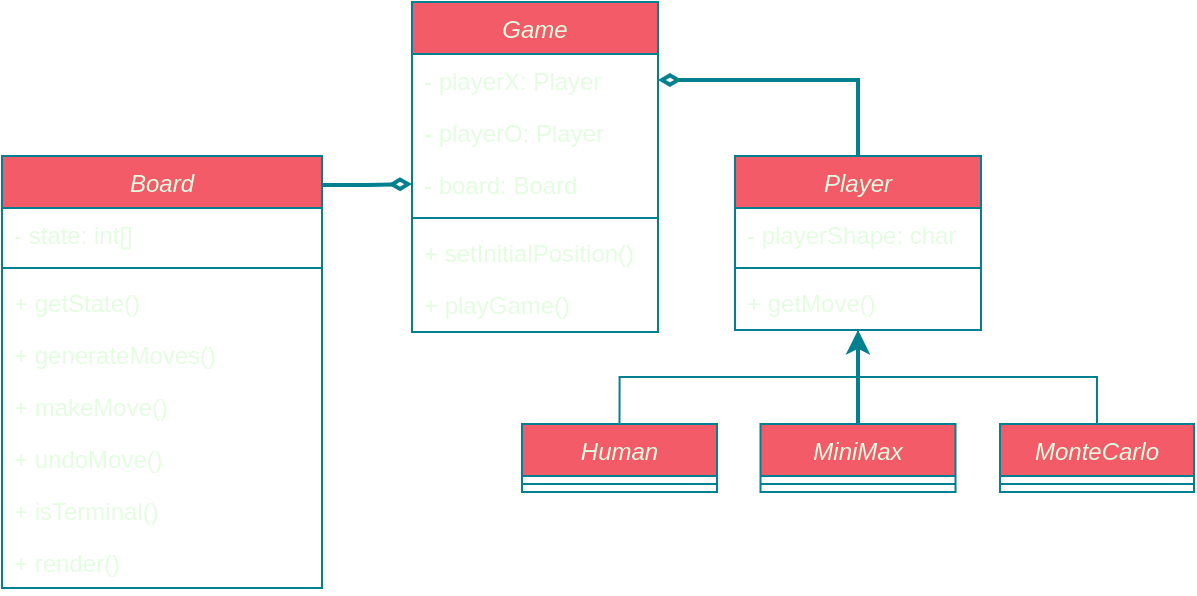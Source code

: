 <mxfile version="21.4.0" type="device">
  <diagram id="C5RBs43oDa-KdzZeNtuy" name="Page-1">
    <mxGraphModel dx="1070" dy="477" grid="0" gridSize="10" guides="1" tooltips="1" connect="1" arrows="1" fold="1" page="0" pageScale="1" pageWidth="827" pageHeight="1169" math="0" shadow="0">
      <root>
        <mxCell id="WIyWlLk6GJQsqaUBKTNV-0" />
        <mxCell id="WIyWlLk6GJQsqaUBKTNV-1" parent="WIyWlLk6GJQsqaUBKTNV-0" />
        <mxCell id="bQTcI2HWRLcwi5GpzZCF-44" style="edgeStyle=orthogonalEdgeStyle;rounded=0;orthogonalLoop=1;jettySize=auto;html=1;exitX=0.991;exitY=0.067;exitDx=0;exitDy=0;entryX=0;entryY=0.5;entryDx=0;entryDy=0;strokeColor=#028090;fontColor=#E4FDE1;fillColor=#F45B69;endArrow=diamondThin;endFill=0;strokeWidth=2;exitPerimeter=0;" edge="1" parent="WIyWlLk6GJQsqaUBKTNV-1" source="zkfFHV4jXpPFQw0GAbJ--0" target="bQTcI2HWRLcwi5GpzZCF-40">
          <mxGeometry relative="1" as="geometry" />
        </mxCell>
        <mxCell id="zkfFHV4jXpPFQw0GAbJ--0" value="Board" style="swimlane;fontStyle=2;align=center;verticalAlign=top;childLayout=stackLayout;horizontal=1;startSize=26;horizontalStack=0;resizeParent=1;resizeLast=0;collapsible=1;marginBottom=0;rounded=0;shadow=0;strokeWidth=1;labelBackgroundColor=none;fillColor=#F45B69;strokeColor=#028090;fontColor=#E4FDE1;" parent="WIyWlLk6GJQsqaUBKTNV-1" vertex="1">
          <mxGeometry x="144" y="96" width="160" height="216" as="geometry">
            <mxRectangle x="110" y="57" width="160" height="26" as="alternateBounds" />
          </mxGeometry>
        </mxCell>
        <mxCell id="zkfFHV4jXpPFQw0GAbJ--2" value="- state: int[]" style="text;align=left;verticalAlign=top;spacingLeft=4;spacingRight=4;overflow=hidden;rotatable=0;points=[[0,0.5],[1,0.5]];portConstraint=eastwest;rounded=0;shadow=0;html=0;labelBackgroundColor=none;fontColor=#E4FDE1;" parent="zkfFHV4jXpPFQw0GAbJ--0" vertex="1">
          <mxGeometry y="26" width="160" height="26" as="geometry" />
        </mxCell>
        <mxCell id="zkfFHV4jXpPFQw0GAbJ--4" value="" style="line;html=1;strokeWidth=1;align=left;verticalAlign=middle;spacingTop=-1;spacingLeft=3;spacingRight=3;rotatable=0;labelPosition=right;points=[];portConstraint=eastwest;labelBackgroundColor=none;fillColor=#F45B69;strokeColor=#028090;fontColor=#E4FDE1;" parent="zkfFHV4jXpPFQw0GAbJ--0" vertex="1">
          <mxGeometry y="52" width="160" height="8" as="geometry" />
        </mxCell>
        <mxCell id="bQTcI2HWRLcwi5GpzZCF-45" value="+ getState()" style="text;align=left;verticalAlign=top;spacingLeft=4;spacingRight=4;overflow=hidden;rotatable=0;points=[[0,0.5],[1,0.5]];portConstraint=eastwest;rounded=0;shadow=0;html=0;labelBackgroundColor=none;fontColor=#E4FDE1;" vertex="1" parent="zkfFHV4jXpPFQw0GAbJ--0">
          <mxGeometry y="60" width="160" height="26" as="geometry" />
        </mxCell>
        <mxCell id="bQTcI2HWRLcwi5GpzZCF-0" value="+ generateMoves()" style="text;align=left;verticalAlign=top;spacingLeft=4;spacingRight=4;overflow=hidden;rotatable=0;points=[[0,0.5],[1,0.5]];portConstraint=eastwest;rounded=0;shadow=0;html=0;labelBackgroundColor=none;fontColor=#E4FDE1;" vertex="1" parent="zkfFHV4jXpPFQw0GAbJ--0">
          <mxGeometry y="86" width="160" height="26" as="geometry" />
        </mxCell>
        <mxCell id="bQTcI2HWRLcwi5GpzZCF-34" value="+ makeMove()" style="text;align=left;verticalAlign=top;spacingLeft=4;spacingRight=4;overflow=hidden;rotatable=0;points=[[0,0.5],[1,0.5]];portConstraint=eastwest;rounded=0;shadow=0;html=0;labelBackgroundColor=none;fontColor=#E4FDE1;" vertex="1" parent="zkfFHV4jXpPFQw0GAbJ--0">
          <mxGeometry y="112" width="160" height="26" as="geometry" />
        </mxCell>
        <mxCell id="bQTcI2HWRLcwi5GpzZCF-3" value="+ undoMove()" style="text;align=left;verticalAlign=top;spacingLeft=4;spacingRight=4;overflow=hidden;rotatable=0;points=[[0,0.5],[1,0.5]];portConstraint=eastwest;rounded=0;shadow=0;html=0;labelBackgroundColor=none;fontColor=#E4FDE1;" vertex="1" parent="zkfFHV4jXpPFQw0GAbJ--0">
          <mxGeometry y="138" width="160" height="26" as="geometry" />
        </mxCell>
        <mxCell id="bQTcI2HWRLcwi5GpzZCF-1" value="+ isTerminal()" style="text;align=left;verticalAlign=top;spacingLeft=4;spacingRight=4;overflow=hidden;rotatable=0;points=[[0,0.5],[1,0.5]];portConstraint=eastwest;rounded=0;shadow=0;html=0;labelBackgroundColor=none;fontColor=#E4FDE1;" vertex="1" parent="zkfFHV4jXpPFQw0GAbJ--0">
          <mxGeometry y="164" width="160" height="26" as="geometry" />
        </mxCell>
        <mxCell id="bQTcI2HWRLcwi5GpzZCF-2" value="+ render()" style="text;align=left;verticalAlign=top;spacingLeft=4;spacingRight=4;overflow=hidden;rotatable=0;points=[[0,0.5],[1,0.5]];portConstraint=eastwest;rounded=0;shadow=0;html=0;labelBackgroundColor=none;fontColor=#E4FDE1;" vertex="1" parent="zkfFHV4jXpPFQw0GAbJ--0">
          <mxGeometry y="190" width="160" height="26" as="geometry" />
        </mxCell>
        <mxCell id="bQTcI2HWRLcwi5GpzZCF-43" style="edgeStyle=orthogonalEdgeStyle;rounded=0;orthogonalLoop=1;jettySize=auto;html=1;exitX=0.5;exitY=0;exitDx=0;exitDy=0;entryX=1;entryY=0.5;entryDx=0;entryDy=0;strokeColor=#028090;fontColor=#E4FDE1;fillColor=#F45B69;endArrow=diamondThin;endFill=0;strokeWidth=2;" edge="1" parent="WIyWlLk6GJQsqaUBKTNV-1" source="bQTcI2HWRLcwi5GpzZCF-4" target="bQTcI2HWRLcwi5GpzZCF-36">
          <mxGeometry relative="1" as="geometry" />
        </mxCell>
        <mxCell id="bQTcI2HWRLcwi5GpzZCF-4" value="Player" style="swimlane;fontStyle=2;align=center;verticalAlign=top;childLayout=stackLayout;horizontal=1;startSize=26;horizontalStack=0;resizeParent=1;resizeLast=0;collapsible=1;marginBottom=0;rounded=0;shadow=0;strokeWidth=1;labelBackgroundColor=none;fillColor=#F45B69;strokeColor=#028090;fontColor=#E4FDE1;" vertex="1" parent="WIyWlLk6GJQsqaUBKTNV-1">
          <mxGeometry x="510.5" y="96" width="123" height="87" as="geometry">
            <mxRectangle x="110" y="57" width="160" height="26" as="alternateBounds" />
          </mxGeometry>
        </mxCell>
        <mxCell id="bQTcI2HWRLcwi5GpzZCF-30" value="- playerShape: char" style="text;align=left;verticalAlign=top;spacingLeft=4;spacingRight=4;overflow=hidden;rotatable=0;points=[[0,0.5],[1,0.5]];portConstraint=eastwest;rounded=0;shadow=0;html=0;labelBackgroundColor=none;fontColor=#E4FDE1;" vertex="1" parent="bQTcI2HWRLcwi5GpzZCF-4">
          <mxGeometry y="26" width="123" height="26" as="geometry" />
        </mxCell>
        <mxCell id="bQTcI2HWRLcwi5GpzZCF-6" value="" style="line;html=1;strokeWidth=1;align=left;verticalAlign=middle;spacingTop=-1;spacingLeft=3;spacingRight=3;rotatable=0;labelPosition=right;points=[];portConstraint=eastwest;labelBackgroundColor=none;fillColor=#F45B69;strokeColor=#028090;fontColor=#E4FDE1;" vertex="1" parent="bQTcI2HWRLcwi5GpzZCF-4">
          <mxGeometry y="52" width="123" height="8" as="geometry" />
        </mxCell>
        <mxCell id="bQTcI2HWRLcwi5GpzZCF-9" value="+ getMove()" style="text;align=left;verticalAlign=top;spacingLeft=4;spacingRight=4;overflow=hidden;rotatable=0;points=[[0,0.5],[1,0.5]];portConstraint=eastwest;rounded=0;shadow=0;html=0;labelBackgroundColor=none;fontColor=#E4FDE1;" vertex="1" parent="bQTcI2HWRLcwi5GpzZCF-4">
          <mxGeometry y="60" width="123" height="26" as="geometry" />
        </mxCell>
        <mxCell id="bQTcI2HWRLcwi5GpzZCF-22" style="edgeStyle=orthogonalEdgeStyle;rounded=0;orthogonalLoop=1;jettySize=auto;html=1;exitX=0.5;exitY=0;exitDx=0;exitDy=0;entryX=0.5;entryY=1;entryDx=0;entryDy=0;endArrow=none;endFill=0;labelBackgroundColor=none;strokeColor=#028090;fontColor=default;" edge="1" parent="WIyWlLk6GJQsqaUBKTNV-1" source="bQTcI2HWRLcwi5GpzZCF-14" target="bQTcI2HWRLcwi5GpzZCF-4">
          <mxGeometry relative="1" as="geometry">
            <mxPoint x="572" y="210" as="targetPoint" />
          </mxGeometry>
        </mxCell>
        <mxCell id="bQTcI2HWRLcwi5GpzZCF-14" value="Human" style="swimlane;fontStyle=2;align=center;verticalAlign=top;childLayout=stackLayout;horizontal=1;startSize=26;horizontalStack=0;resizeParent=1;resizeLast=0;collapsible=1;marginBottom=0;rounded=0;shadow=0;strokeWidth=1;labelBackgroundColor=none;fillColor=#F45B69;strokeColor=#028090;fontColor=#E4FDE1;" vertex="1" parent="WIyWlLk6GJQsqaUBKTNV-1">
          <mxGeometry x="404" y="230" width="97.5" height="34" as="geometry">
            <mxRectangle x="110" y="57" width="160" height="26" as="alternateBounds" />
          </mxGeometry>
        </mxCell>
        <mxCell id="bQTcI2HWRLcwi5GpzZCF-16" value="" style="line;html=1;strokeWidth=1;align=left;verticalAlign=middle;spacingTop=-1;spacingLeft=3;spacingRight=3;rotatable=0;labelPosition=right;points=[];portConstraint=eastwest;labelBackgroundColor=none;fillColor=#F45B69;strokeColor=#028090;fontColor=#E4FDE1;" vertex="1" parent="bQTcI2HWRLcwi5GpzZCF-14">
          <mxGeometry y="26" width="97.5" height="8" as="geometry" />
        </mxCell>
        <mxCell id="bQTcI2HWRLcwi5GpzZCF-23" style="edgeStyle=orthogonalEdgeStyle;rounded=0;orthogonalLoop=1;jettySize=auto;html=1;exitX=0.5;exitY=0;exitDx=0;exitDy=0;strokeColor=#028090;endArrow=classic;endFill=1;entryX=0.5;entryY=1;entryDx=0;entryDy=0;labelBackgroundColor=none;fontColor=default;strokeWidth=2;" edge="1" parent="WIyWlLk6GJQsqaUBKTNV-1" source="bQTcI2HWRLcwi5GpzZCF-18" target="bQTcI2HWRLcwi5GpzZCF-4">
          <mxGeometry relative="1" as="geometry">
            <mxPoint x="593" y="213" as="targetPoint" />
          </mxGeometry>
        </mxCell>
        <mxCell id="bQTcI2HWRLcwi5GpzZCF-18" value="MiniMax" style="swimlane;fontStyle=2;align=center;verticalAlign=top;childLayout=stackLayout;horizontal=1;startSize=26;horizontalStack=0;resizeParent=1;resizeLast=0;collapsible=1;marginBottom=0;rounded=0;shadow=0;strokeWidth=1;labelBackgroundColor=none;fillColor=#F45B69;strokeColor=#028090;fontColor=#E4FDE1;" vertex="1" parent="WIyWlLk6GJQsqaUBKTNV-1">
          <mxGeometry x="523.25" y="230" width="97.5" height="34" as="geometry">
            <mxRectangle x="110" y="57" width="160" height="26" as="alternateBounds" />
          </mxGeometry>
        </mxCell>
        <mxCell id="bQTcI2HWRLcwi5GpzZCF-20" value="" style="line;html=1;strokeWidth=1;align=left;verticalAlign=middle;spacingTop=-1;spacingLeft=3;spacingRight=3;rotatable=0;labelPosition=right;points=[];portConstraint=eastwest;labelBackgroundColor=none;fillColor=#F45B69;strokeColor=#028090;fontColor=#E4FDE1;" vertex="1" parent="bQTcI2HWRLcwi5GpzZCF-18">
          <mxGeometry y="26" width="97.5" height="8" as="geometry" />
        </mxCell>
        <mxCell id="bQTcI2HWRLcwi5GpzZCF-24" style="edgeStyle=orthogonalEdgeStyle;rounded=0;orthogonalLoop=1;jettySize=auto;html=1;exitX=0.5;exitY=0;exitDx=0;exitDy=0;strokeColor=#028090;endArrow=none;endFill=0;entryX=0.5;entryY=1;entryDx=0;entryDy=0;labelBackgroundColor=none;fontColor=default;" edge="1" parent="WIyWlLk6GJQsqaUBKTNV-1" source="bQTcI2HWRLcwi5GpzZCF-25" target="bQTcI2HWRLcwi5GpzZCF-4">
          <mxGeometry relative="1" as="geometry">
            <mxPoint x="733" y="155" as="targetPoint" />
          </mxGeometry>
        </mxCell>
        <mxCell id="bQTcI2HWRLcwi5GpzZCF-25" value="MonteCarlo" style="swimlane;fontStyle=2;align=center;verticalAlign=top;childLayout=stackLayout;horizontal=1;startSize=26;horizontalStack=0;resizeParent=1;resizeLast=0;collapsible=1;marginBottom=0;rounded=0;shadow=0;strokeWidth=1;labelBackgroundColor=none;fillColor=#F45B69;strokeColor=#028090;fontColor=#E4FDE1;" vertex="1" parent="WIyWlLk6GJQsqaUBKTNV-1">
          <mxGeometry x="643" y="230" width="97" height="34" as="geometry">
            <mxRectangle x="110" y="57" width="160" height="26" as="alternateBounds" />
          </mxGeometry>
        </mxCell>
        <mxCell id="bQTcI2HWRLcwi5GpzZCF-26" value="" style="line;html=1;strokeWidth=1;align=left;verticalAlign=middle;spacingTop=-1;spacingLeft=3;spacingRight=3;rotatable=0;labelPosition=right;points=[];portConstraint=eastwest;labelBackgroundColor=none;fillColor=#F45B69;strokeColor=#028090;fontColor=#E4FDE1;" vertex="1" parent="bQTcI2HWRLcwi5GpzZCF-25">
          <mxGeometry y="26" width="97" height="8" as="geometry" />
        </mxCell>
        <mxCell id="bQTcI2HWRLcwi5GpzZCF-35" value="Game" style="swimlane;fontStyle=2;align=center;verticalAlign=top;childLayout=stackLayout;horizontal=1;startSize=26;horizontalStack=0;resizeParent=1;resizeLast=0;collapsible=1;marginBottom=0;rounded=0;shadow=0;strokeWidth=1;labelBackgroundColor=none;fillColor=#F45B69;strokeColor=#028090;fontColor=#E4FDE1;" vertex="1" parent="WIyWlLk6GJQsqaUBKTNV-1">
          <mxGeometry x="349" y="19" width="123" height="165" as="geometry">
            <mxRectangle x="110" y="57" width="160" height="26" as="alternateBounds" />
          </mxGeometry>
        </mxCell>
        <mxCell id="bQTcI2HWRLcwi5GpzZCF-36" value="- playerX: Player" style="text;align=left;verticalAlign=top;spacingLeft=4;spacingRight=4;overflow=hidden;rotatable=0;points=[[0,0.5],[1,0.5]];portConstraint=eastwest;rounded=0;shadow=0;html=0;labelBackgroundColor=none;fontColor=#E4FDE1;" vertex="1" parent="bQTcI2HWRLcwi5GpzZCF-35">
          <mxGeometry y="26" width="123" height="26" as="geometry" />
        </mxCell>
        <mxCell id="bQTcI2HWRLcwi5GpzZCF-39" value="- playerO: Player" style="text;align=left;verticalAlign=top;spacingLeft=4;spacingRight=4;overflow=hidden;rotatable=0;points=[[0,0.5],[1,0.5]];portConstraint=eastwest;rounded=0;shadow=0;html=0;labelBackgroundColor=none;fontColor=#E4FDE1;" vertex="1" parent="bQTcI2HWRLcwi5GpzZCF-35">
          <mxGeometry y="52" width="123" height="26" as="geometry" />
        </mxCell>
        <mxCell id="bQTcI2HWRLcwi5GpzZCF-40" value="- board: Board" style="text;align=left;verticalAlign=top;spacingLeft=4;spacingRight=4;overflow=hidden;rotatable=0;points=[[0,0.5],[1,0.5]];portConstraint=eastwest;rounded=0;shadow=0;html=0;labelBackgroundColor=none;fontColor=#E4FDE1;" vertex="1" parent="bQTcI2HWRLcwi5GpzZCF-35">
          <mxGeometry y="78" width="123" height="26" as="geometry" />
        </mxCell>
        <mxCell id="bQTcI2HWRLcwi5GpzZCF-37" value="" style="line;html=1;strokeWidth=1;align=left;verticalAlign=middle;spacingTop=-1;spacingLeft=3;spacingRight=3;rotatable=0;labelPosition=right;points=[];portConstraint=eastwest;labelBackgroundColor=none;fillColor=#F45B69;strokeColor=#028090;fontColor=#E4FDE1;" vertex="1" parent="bQTcI2HWRLcwi5GpzZCF-35">
          <mxGeometry y="104" width="123" height="8" as="geometry" />
        </mxCell>
        <mxCell id="bQTcI2HWRLcwi5GpzZCF-38" value="+ setInitialPosition()" style="text;align=left;verticalAlign=top;spacingLeft=4;spacingRight=4;overflow=hidden;rotatable=0;points=[[0,0.5],[1,0.5]];portConstraint=eastwest;rounded=0;shadow=0;html=0;labelBackgroundColor=none;fontColor=#E4FDE1;" vertex="1" parent="bQTcI2HWRLcwi5GpzZCF-35">
          <mxGeometry y="112" width="123" height="26" as="geometry" />
        </mxCell>
        <mxCell id="bQTcI2HWRLcwi5GpzZCF-41" value="+ playGame()" style="text;align=left;verticalAlign=top;spacingLeft=4;spacingRight=4;overflow=hidden;rotatable=0;points=[[0,0.5],[1,0.5]];portConstraint=eastwest;rounded=0;shadow=0;html=0;labelBackgroundColor=none;fontColor=#E4FDE1;" vertex="1" parent="bQTcI2HWRLcwi5GpzZCF-35">
          <mxGeometry y="138" width="123" height="26" as="geometry" />
        </mxCell>
      </root>
    </mxGraphModel>
  </diagram>
</mxfile>
